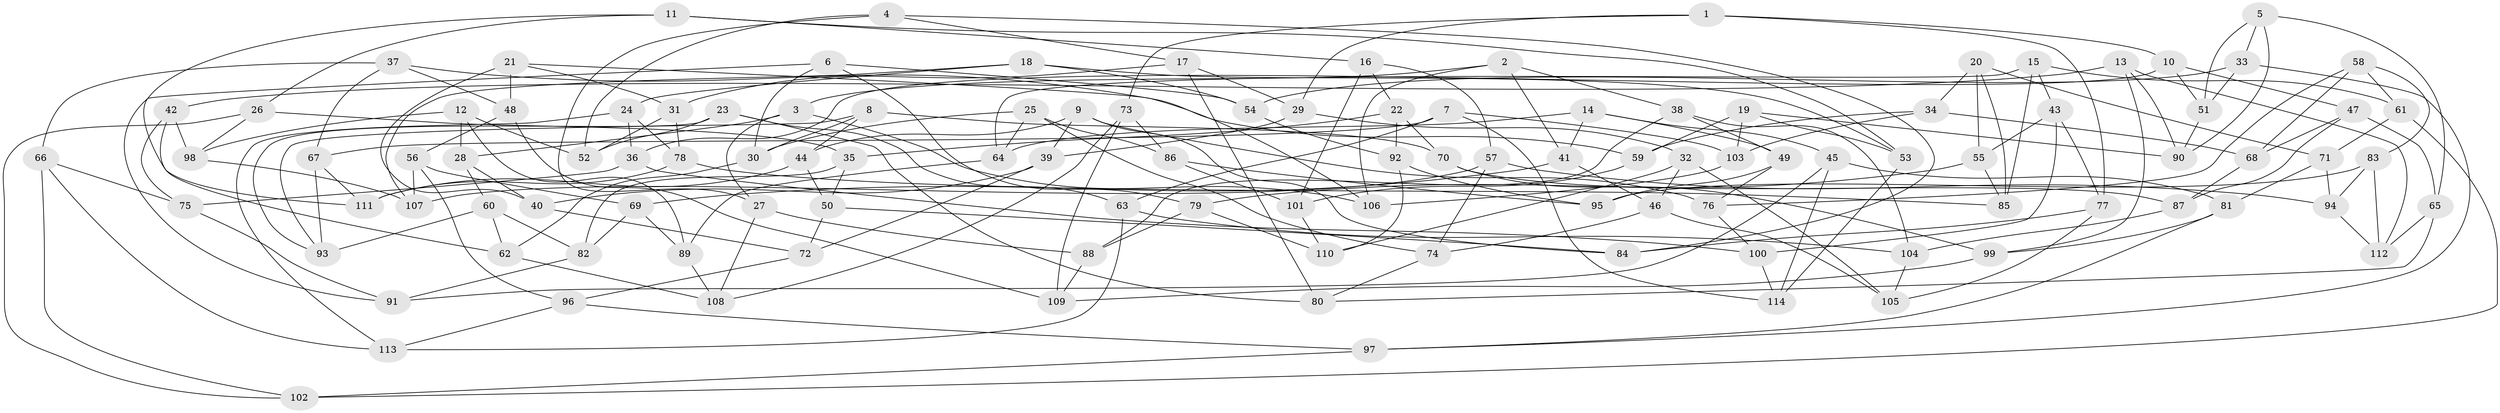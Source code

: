// Generated by graph-tools (version 1.1) at 2025/38/03/09/25 02:38:15]
// undirected, 114 vertices, 228 edges
graph export_dot {
graph [start="1"]
  node [color=gray90,style=filled];
  1;
  2;
  3;
  4;
  5;
  6;
  7;
  8;
  9;
  10;
  11;
  12;
  13;
  14;
  15;
  16;
  17;
  18;
  19;
  20;
  21;
  22;
  23;
  24;
  25;
  26;
  27;
  28;
  29;
  30;
  31;
  32;
  33;
  34;
  35;
  36;
  37;
  38;
  39;
  40;
  41;
  42;
  43;
  44;
  45;
  46;
  47;
  48;
  49;
  50;
  51;
  52;
  53;
  54;
  55;
  56;
  57;
  58;
  59;
  60;
  61;
  62;
  63;
  64;
  65;
  66;
  67;
  68;
  69;
  70;
  71;
  72;
  73;
  74;
  75;
  76;
  77;
  78;
  79;
  80;
  81;
  82;
  83;
  84;
  85;
  86;
  87;
  88;
  89;
  90;
  91;
  92;
  93;
  94;
  95;
  96;
  97;
  98;
  99;
  100;
  101;
  102;
  103;
  104;
  105;
  106;
  107;
  108;
  109;
  110;
  111;
  112;
  113;
  114;
  1 -- 77;
  1 -- 10;
  1 -- 29;
  1 -- 73;
  2 -- 41;
  2 -- 106;
  2 -- 3;
  2 -- 38;
  3 -- 27;
  3 -- 106;
  3 -- 28;
  4 -- 17;
  4 -- 52;
  4 -- 84;
  4 -- 27;
  5 -- 65;
  5 -- 90;
  5 -- 51;
  5 -- 33;
  6 -- 54;
  6 -- 79;
  6 -- 30;
  6 -- 91;
  7 -- 63;
  7 -- 114;
  7 -- 67;
  7 -- 103;
  8 -- 70;
  8 -- 30;
  8 -- 93;
  8 -- 44;
  9 -- 84;
  9 -- 76;
  9 -- 39;
  9 -- 44;
  10 -- 47;
  10 -- 51;
  10 -- 36;
  11 -- 26;
  11 -- 16;
  11 -- 53;
  11 -- 111;
  12 -- 28;
  12 -- 52;
  12 -- 98;
  12 -- 89;
  13 -- 90;
  13 -- 42;
  13 -- 99;
  13 -- 112;
  14 -- 64;
  14 -- 45;
  14 -- 49;
  14 -- 41;
  15 -- 85;
  15 -- 61;
  15 -- 64;
  15 -- 43;
  16 -- 101;
  16 -- 22;
  16 -- 57;
  17 -- 29;
  17 -- 80;
  17 -- 31;
  18 -- 107;
  18 -- 53;
  18 -- 24;
  18 -- 54;
  19 -- 90;
  19 -- 53;
  19 -- 103;
  19 -- 59;
  20 -- 34;
  20 -- 71;
  20 -- 85;
  20 -- 55;
  21 -- 48;
  21 -- 31;
  21 -- 40;
  21 -- 106;
  22 -- 70;
  22 -- 35;
  22 -- 92;
  23 -- 63;
  23 -- 80;
  23 -- 93;
  23 -- 52;
  24 -- 36;
  24 -- 78;
  24 -- 113;
  25 -- 86;
  25 -- 64;
  25 -- 74;
  25 -- 30;
  26 -- 102;
  26 -- 35;
  26 -- 98;
  27 -- 108;
  27 -- 88;
  28 -- 60;
  28 -- 40;
  29 -- 32;
  29 -- 39;
  30 -- 62;
  31 -- 78;
  31 -- 52;
  32 -- 46;
  32 -- 110;
  32 -- 105;
  33 -- 97;
  33 -- 51;
  33 -- 54;
  34 -- 59;
  34 -- 103;
  34 -- 68;
  35 -- 50;
  35 -- 82;
  36 -- 75;
  36 -- 100;
  37 -- 59;
  37 -- 67;
  37 -- 48;
  37 -- 66;
  38 -- 49;
  38 -- 88;
  38 -- 104;
  39 -- 40;
  39 -- 72;
  40 -- 72;
  41 -- 46;
  41 -- 69;
  42 -- 75;
  42 -- 62;
  42 -- 98;
  43 -- 100;
  43 -- 55;
  43 -- 77;
  44 -- 50;
  44 -- 111;
  45 -- 81;
  45 -- 91;
  45 -- 114;
  46 -- 105;
  46 -- 74;
  47 -- 65;
  47 -- 68;
  47 -- 87;
  48 -- 109;
  48 -- 56;
  49 -- 76;
  49 -- 95;
  50 -- 72;
  50 -- 84;
  51 -- 90;
  53 -- 114;
  54 -- 92;
  55 -- 85;
  55 -- 79;
  56 -- 69;
  56 -- 107;
  56 -- 96;
  57 -- 107;
  57 -- 74;
  57 -- 94;
  58 -- 76;
  58 -- 61;
  58 -- 83;
  58 -- 68;
  59 -- 101;
  60 -- 62;
  60 -- 93;
  60 -- 82;
  61 -- 71;
  61 -- 102;
  62 -- 108;
  63 -- 113;
  63 -- 104;
  64 -- 89;
  65 -- 112;
  65 -- 80;
  66 -- 75;
  66 -- 113;
  66 -- 102;
  67 -- 93;
  67 -- 111;
  68 -- 87;
  69 -- 89;
  69 -- 82;
  70 -- 99;
  70 -- 87;
  71 -- 81;
  71 -- 94;
  72 -- 96;
  73 -- 108;
  73 -- 109;
  73 -- 86;
  74 -- 80;
  75 -- 91;
  76 -- 100;
  77 -- 105;
  77 -- 84;
  78 -- 111;
  78 -- 85;
  79 -- 110;
  79 -- 88;
  81 -- 99;
  81 -- 97;
  82 -- 91;
  83 -- 94;
  83 -- 95;
  83 -- 112;
  86 -- 95;
  86 -- 101;
  87 -- 104;
  88 -- 109;
  89 -- 108;
  92 -- 95;
  92 -- 110;
  94 -- 112;
  96 -- 113;
  96 -- 97;
  97 -- 102;
  98 -- 107;
  99 -- 109;
  100 -- 114;
  101 -- 110;
  103 -- 106;
  104 -- 105;
}
